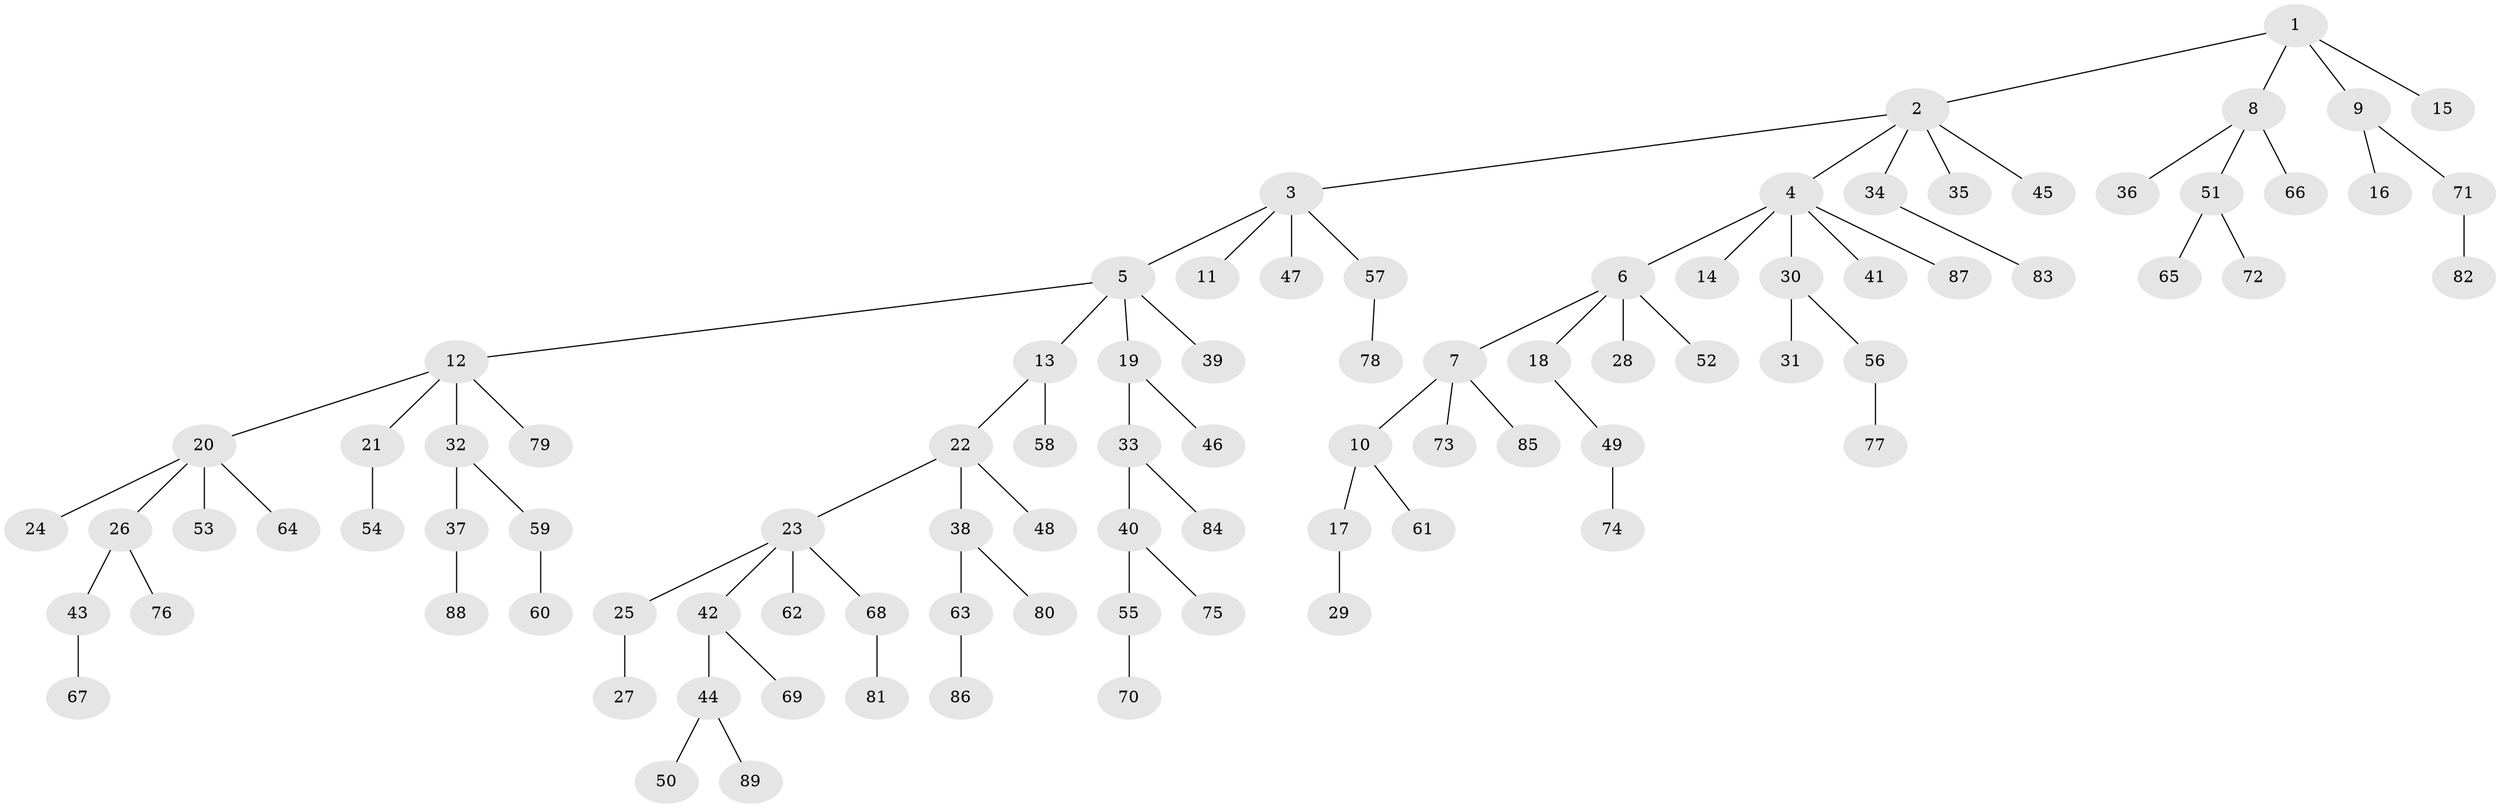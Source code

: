// Generated by graph-tools (version 1.1) at 2025/36/03/09/25 02:36:37]
// undirected, 89 vertices, 88 edges
graph export_dot {
graph [start="1"]
  node [color=gray90,style=filled];
  1;
  2;
  3;
  4;
  5;
  6;
  7;
  8;
  9;
  10;
  11;
  12;
  13;
  14;
  15;
  16;
  17;
  18;
  19;
  20;
  21;
  22;
  23;
  24;
  25;
  26;
  27;
  28;
  29;
  30;
  31;
  32;
  33;
  34;
  35;
  36;
  37;
  38;
  39;
  40;
  41;
  42;
  43;
  44;
  45;
  46;
  47;
  48;
  49;
  50;
  51;
  52;
  53;
  54;
  55;
  56;
  57;
  58;
  59;
  60;
  61;
  62;
  63;
  64;
  65;
  66;
  67;
  68;
  69;
  70;
  71;
  72;
  73;
  74;
  75;
  76;
  77;
  78;
  79;
  80;
  81;
  82;
  83;
  84;
  85;
  86;
  87;
  88;
  89;
  1 -- 2;
  1 -- 8;
  1 -- 9;
  1 -- 15;
  2 -- 3;
  2 -- 4;
  2 -- 34;
  2 -- 35;
  2 -- 45;
  3 -- 5;
  3 -- 11;
  3 -- 47;
  3 -- 57;
  4 -- 6;
  4 -- 14;
  4 -- 30;
  4 -- 41;
  4 -- 87;
  5 -- 12;
  5 -- 13;
  5 -- 19;
  5 -- 39;
  6 -- 7;
  6 -- 18;
  6 -- 28;
  6 -- 52;
  7 -- 10;
  7 -- 73;
  7 -- 85;
  8 -- 36;
  8 -- 51;
  8 -- 66;
  9 -- 16;
  9 -- 71;
  10 -- 17;
  10 -- 61;
  12 -- 20;
  12 -- 21;
  12 -- 32;
  12 -- 79;
  13 -- 22;
  13 -- 58;
  17 -- 29;
  18 -- 49;
  19 -- 33;
  19 -- 46;
  20 -- 24;
  20 -- 26;
  20 -- 53;
  20 -- 64;
  21 -- 54;
  22 -- 23;
  22 -- 38;
  22 -- 48;
  23 -- 25;
  23 -- 42;
  23 -- 62;
  23 -- 68;
  25 -- 27;
  26 -- 43;
  26 -- 76;
  30 -- 31;
  30 -- 56;
  32 -- 37;
  32 -- 59;
  33 -- 40;
  33 -- 84;
  34 -- 83;
  37 -- 88;
  38 -- 63;
  38 -- 80;
  40 -- 55;
  40 -- 75;
  42 -- 44;
  42 -- 69;
  43 -- 67;
  44 -- 50;
  44 -- 89;
  49 -- 74;
  51 -- 65;
  51 -- 72;
  55 -- 70;
  56 -- 77;
  57 -- 78;
  59 -- 60;
  63 -- 86;
  68 -- 81;
  71 -- 82;
}

